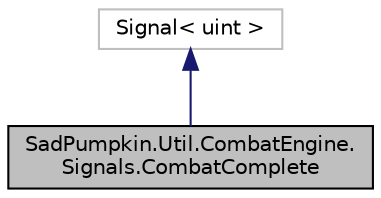 digraph "SadPumpkin.Util.CombatEngine.Signals.CombatComplete"
{
 // LATEX_PDF_SIZE
  edge [fontname="Helvetica",fontsize="10",labelfontname="Helvetica",labelfontsize="10"];
  node [fontname="Helvetica",fontsize="10",shape=record];
  Node1 [label="SadPumpkin.Util.CombatEngine.\lSignals.CombatComplete",height=0.2,width=0.4,color="black", fillcolor="grey75", style="filled", fontcolor="black",tooltip="Signal which will be fired when combat is finished, the value of which is the Id of the winning Party..."];
  Node2 -> Node1 [dir="back",color="midnightblue",fontsize="10",style="solid",fontname="Helvetica"];
  Node2 [label="Signal\< uint \>",height=0.2,width=0.4,color="grey75", fillcolor="white", style="filled",tooltip=" "];
}
